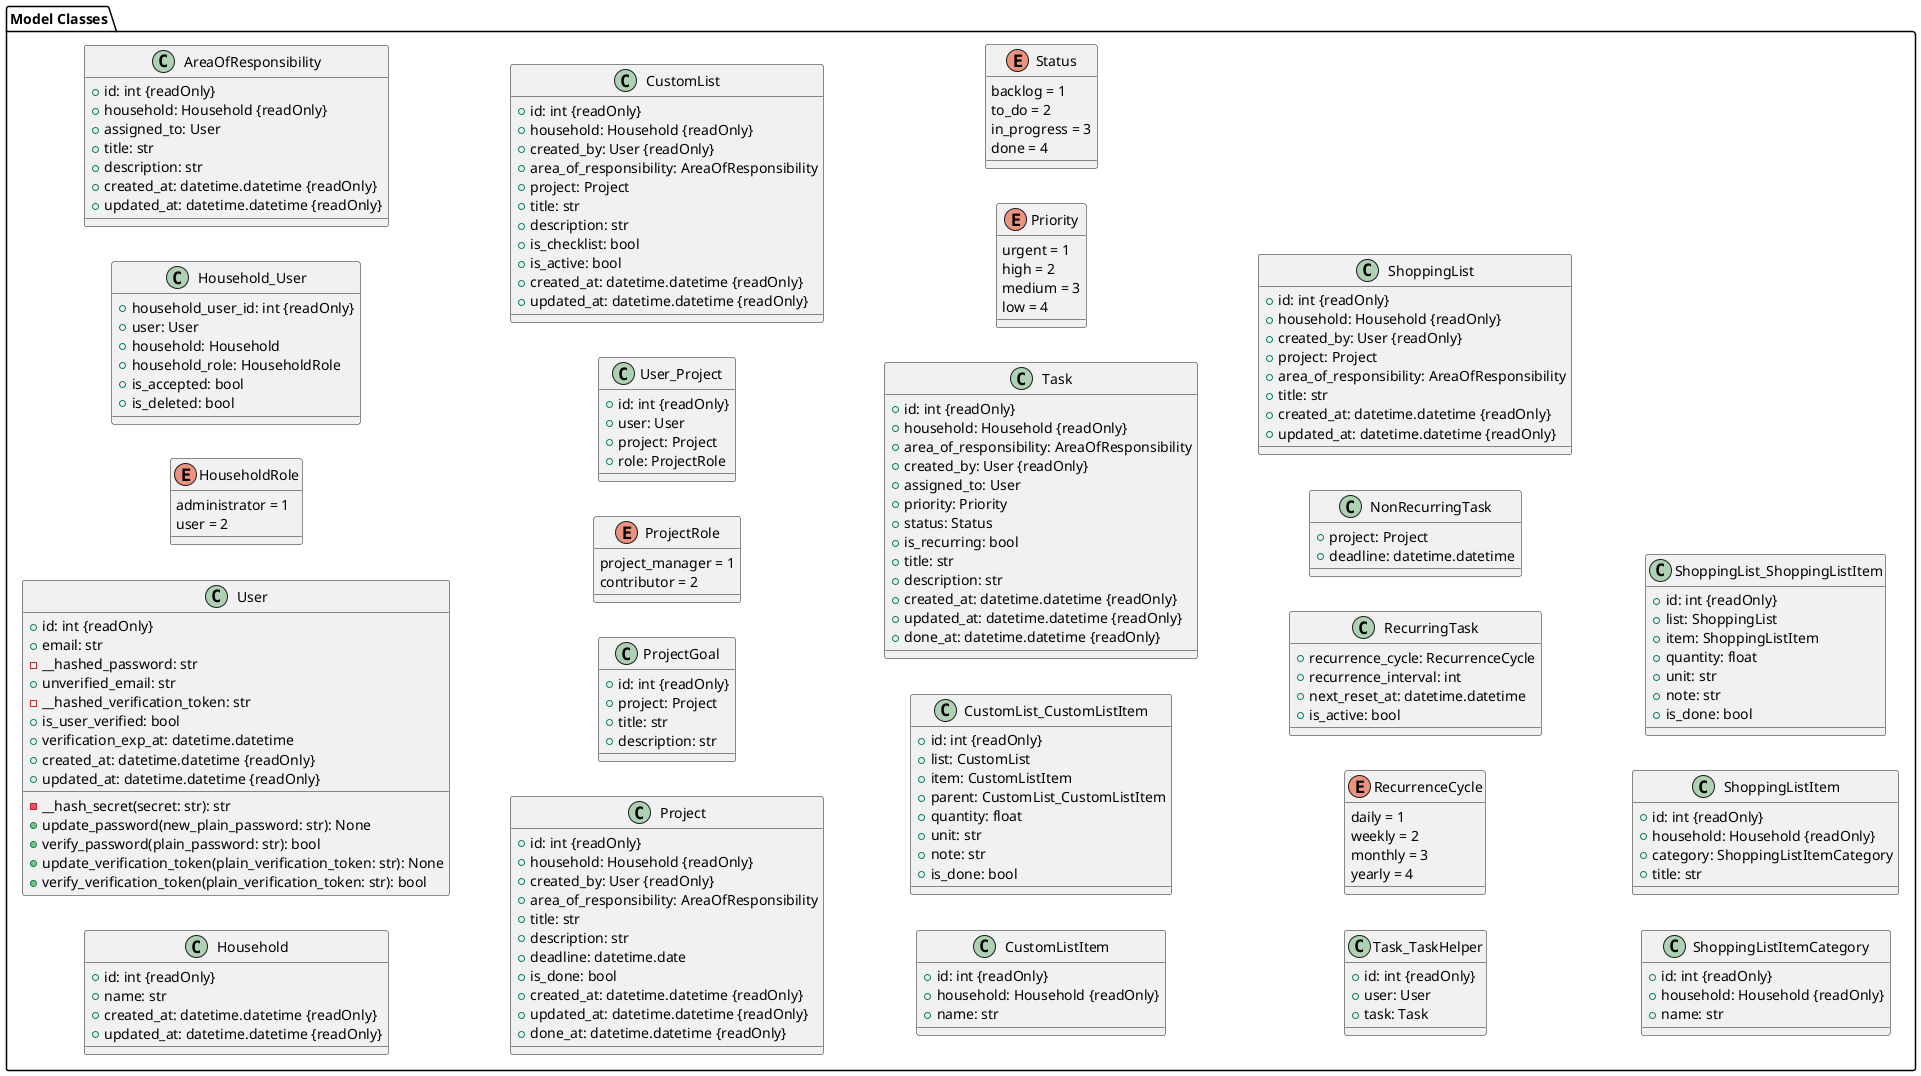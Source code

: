@startuml
' US = User Story

left to right direction
package "Model Classes" {
    '--------------------------------
    ' Household
    '--------------------------------
    Class Household {
        + id: int {readOnly}
        + name: str
        + created_at: datetime.datetime {readOnly}
        + updated_at: datetime.datetime {readOnly}
    }

    '--------------------------------
    ' User
    '--------------------------------
    Class User {
        + id: int {readOnly}
        + email: str
        - __hashed_password: str
        + unverified_email: str
        - __hashed_verification_token: str
        + is_user_verified: bool
        + verification_exp_at: datetime.datetime
        + created_at: datetime.datetime {readOnly}
        + updated_at: datetime.datetime {readOnly}
        ' methods --------------------------
        - __hash_secret(secret: str): str
        + update_password(new_plain_password: str): None
        + verify_password(plain_password: str): bool
        + update_verification_token(plain_verification_token: str): None
        + verify_verification_token(plain_verification_token: str): bool
    }

    Enum HouseholdRole {
        administrator = 1
        user = 2
    }

    Class Household_User {
        + household_user_id: int {readOnly}
        + user: User
        + household: Household
        + household_role: HouseholdRole
        + is_accepted: bool
        + is_deleted: bool
    }

    '--------------------------------
    ' AreaOfResponsibility
    '--------------------------------
    Class AreaOfResponsibility {
        + id: int {readOnly}
        + household: Household {readOnly}
        + assigned_to: User
        + title: str
        + description: str
        + created_at: datetime.datetime {readOnly}
        + updated_at: datetime.datetime {readOnly}
    }

    '--------------------------------
    ' Project
    '--------------------------------
    Class Project {
        + id: int {readOnly}
        + household: Household {readOnly}
        + created_by: User {readOnly}
        + area_of_responsibility: AreaOfResponsibility
        + title: str
        + description: str
        + deadline: datetime.date
        + is_done: bool
        + created_at: datetime.datetime {readOnly}
        + updated_at: datetime.datetime {readOnly}
        + done_at: datetime.datetime {readOnly}
    }

    Class ProjectGoal {
        + id: int {readOnly}
        + project: Project
        + title: str
        + description: str
    }

    Enum ProjectRole {
        project_manager = 1
        contributor = 2
    }

    Class User_Project {
        + id: int {readOnly}
        + user: User
        + project: Project
        + role: ProjectRole
    }

    '--------------------------------
    ' CustomList
    '--------------------------------
    Class CustomList {
        + id: int {readOnly}
        + household: Household {readOnly}
        + created_by: User {readOnly}
        + area_of_responsibility: AreaOfResponsibility
        + project: Project
        + title: str
        + description: str
        + is_checklist: bool
        + is_active: bool
        + created_at: datetime.datetime {readOnly}
        + updated_at: datetime.datetime {readOnly}
    }

    Class CustomListItem {
        + id: int {readOnly}
        + household: Household {readOnly}
        + name: str
    }

    Class CustomList_CustomListItem {
        + id: int {readOnly}
        + list: CustomList
        + item: CustomListItem
        + parent: CustomList_CustomListItem
        + quantity: float
        + unit: str
        + note: str
        + is_done: bool
    }

    '--------------------------------
    ' Task
    '--------------------------------
    Class Task {
        + id: int {readOnly}
        + household: Household {readOnly}
        + area_of_responsibility: AreaOfResponsibility
        + created_by: User {readOnly}
        + assigned_to: User
        + priority: Priority
        + status: Status
        + is_recurring: bool
        + title: str
        + description: str
        + created_at: datetime.datetime {readOnly}
        + updated_at: datetime.datetime {readOnly}
        + done_at: datetime.datetime {readOnly}
    }

    Enum Priority {
        urgent = 1
        high = 2
        medium = 3
        low = 4
    }

    Enum Status {
        backlog = 1
        to_do = 2
        in_progress = 3
        done = 4
    }

    Class Task_TaskHelper {
        + id: int {readOnly}
        + user: User
        + task: Task
    }

    Enum RecurrenceCycle {
        daily = 1
        weekly = 2
        monthly = 3
        yearly = 4
    }

    Class RecurringTask {
        + recurrence_cycle: RecurrenceCycle
        + recurrence_interval: int
        + next_reset_at: datetime.datetime
        + is_active: bool
    }

    Class NonRecurringTask {
        + project: Project
        + deadline: datetime.datetime
    }

    '--------------------------------
    ' ShoppingList
    '--------------------------------
    Class ShoppingList {
        + id: int {readOnly}
        + household: Household {readOnly}
        + created_by: User {readOnly}
        + project: Project
        + area_of_responsibility: AreaOfResponsibility
        + title: str
        + created_at: datetime.datetime {readOnly}
        + updated_at: datetime.datetime {readOnly}
    }

    Class ShoppingListItemCategory {
        + id: int {readOnly}
        + household: Household {readOnly}
        + name: str
    }

    Class ShoppingListItem {
        + id: int {readOnly}
        + household: Household {readOnly}
        + category: ShoppingListItemCategory
        + title: str
    }

    Class ShoppingList_ShoppingListItem {
        + id: int {readOnly}
        + list: ShoppingList
        + item: ShoppingListItem
        + quantity: float
        + unit: str
        + note: str
        + is_done: bool
    }
}
newpage
skinparam {
'    linetype ortho
}

package "Model Relations" {
    Enum HouseholdRole
    Enum ProjectRole
    Enum Priority
    Enum Status
    Enum RecurrenceCycle
    '--------------------------------
    ' Relations
    '--------------------------------
    User "1" *-- "0..*" Household_User : "belongs to"
    Household_User "0..*" --* "1" Household : "belongs to"
    Household_User "0..*" --* "1" HouseholdRole : "has a"

    AreaOfResponsibility "0..*" ---* "1" Household : "belongs to"
    Project "0..*" ---* "1" Household: "belongs to"
    CustomList "0..*" ---* "1" Household: "belongs to"
    CustomListItem "0..*" ---* "1" Household : "belongs to"
    Task "0..*" ---* "1" Household : "belongs to"
    ShoppingList "0..*" ---* "1" Household : "belongs to"
    ShoppingListItem "0..*" ---* "1" Household : "belongs to"
    ShoppingListItemCategory "0..*" ---* "1" Household : "belongs to"

    Project "1" *-- "0..*" ProjectGoal : "has"
    User_Project "0..*" -- "1" Project : "involved in"
    User_Project "0..*" -- "1" ProjectRole : "involved as"

    CustomList "1" *-- "0..*" CustomList_CustomListItem : "consists of"
    CustomList_CustomListItem "0..*" -- "1" CustomListItem : "has a"
    CustomList_CustomListItem "0..*" -- "0..1" CustomList_CustomListItem : "is child of"

    Task "0..*" -- "1" Priority : "has a"
    Task "0..*" -- "1" Status : "has a"
    Task_TaskHelper "0..*" -- "1" Task : "helps"

    RecurringTask  "0..*" - "1" RecurrenceCycle : "has"

    ' Inheritance NonRecurring- and Recurring Tasks from Task
    NonRecurringTask --|> Task : "is a"
    RecurringTask --|> Task : "is a"

    ShoppingList "1" *-- "0..*" ShoppingList_ShoppingListItem : "consists of"
    ShoppingList_ShoppingListItem "0..*" -- "1" ShoppingListItem : "has a"
    ShoppingListItem "0..*" -- "1" ShoppingListItemCategory : "categorized by"

    User "1" --- "0..*" Task : "creator"
    User "1" --- "0..*" Task : "assignee"
    User "1" --- "0..*" Task_TaskHelper : "helps"
    User "1" --- "0..*" Project : "creator"
    User "1" --- "0..*" User_Project : "involved"
    User "1" --- "0..*" CustomList : "creator"
    User "1" --- "0..*" ShoppingList : "creator"
    User "1" --- "0..*" AreaOfResponsibility : "assignee"

    CustomList "0..*" --- "0..1" AreaOfResponsibility : "categorized by"
    Task "0..*" --- "0..1" AreaOfResponsibility : "categorized by"
    Project "0..*" --- "0..1" AreaOfResponsibility : "categorized by"
    ShoppingList "0..*" --- "0..1" AreaOfResponsibility : "categorized by"

    CustomList "0..*" ---o "0..1" Project : "belongs to"
    NonRecurringTask "0..*" ---o "0..1" Project : "belongs to"
    ShoppingList "0..*" ---o "0..1" Project : "belongs to"
}

newpage

package "Services Classes" {
    '--------------------------------
    ' Services MVP only
    '--------------------------------
    Class UserService {
        + create_user(email: str, plain_password: str): User
        + query_users_by_mail(email: str): User
        + is_email_format_valid(email: str): bool
    }

    Class HouseholdService {
        ' US #12 #13
        + create_household(name: str, creator: User): Household
        ' US #15
        + query_household_list_by_household_admin(household_admin: User): List[Household]
        ' US #13
        + assign_household_role(user: User, role: HouseholdRole): None
    }

    Class AuthService {
    }

    Class TaskService {
    }

    Class RecurringTaskService {
    }

    Class NonRecurringTaskService {
    }

    ' Post MVP:
    Class AreaOfResponsibilityService {}
    Class ProjectService {}
    Class CustomListService {}
    Class CustomListItemService {}
    Class ShoppingListService {}
    Class ShoppingListItemCategoryService {}
    Class ShoppingListItemService
}
@enduml